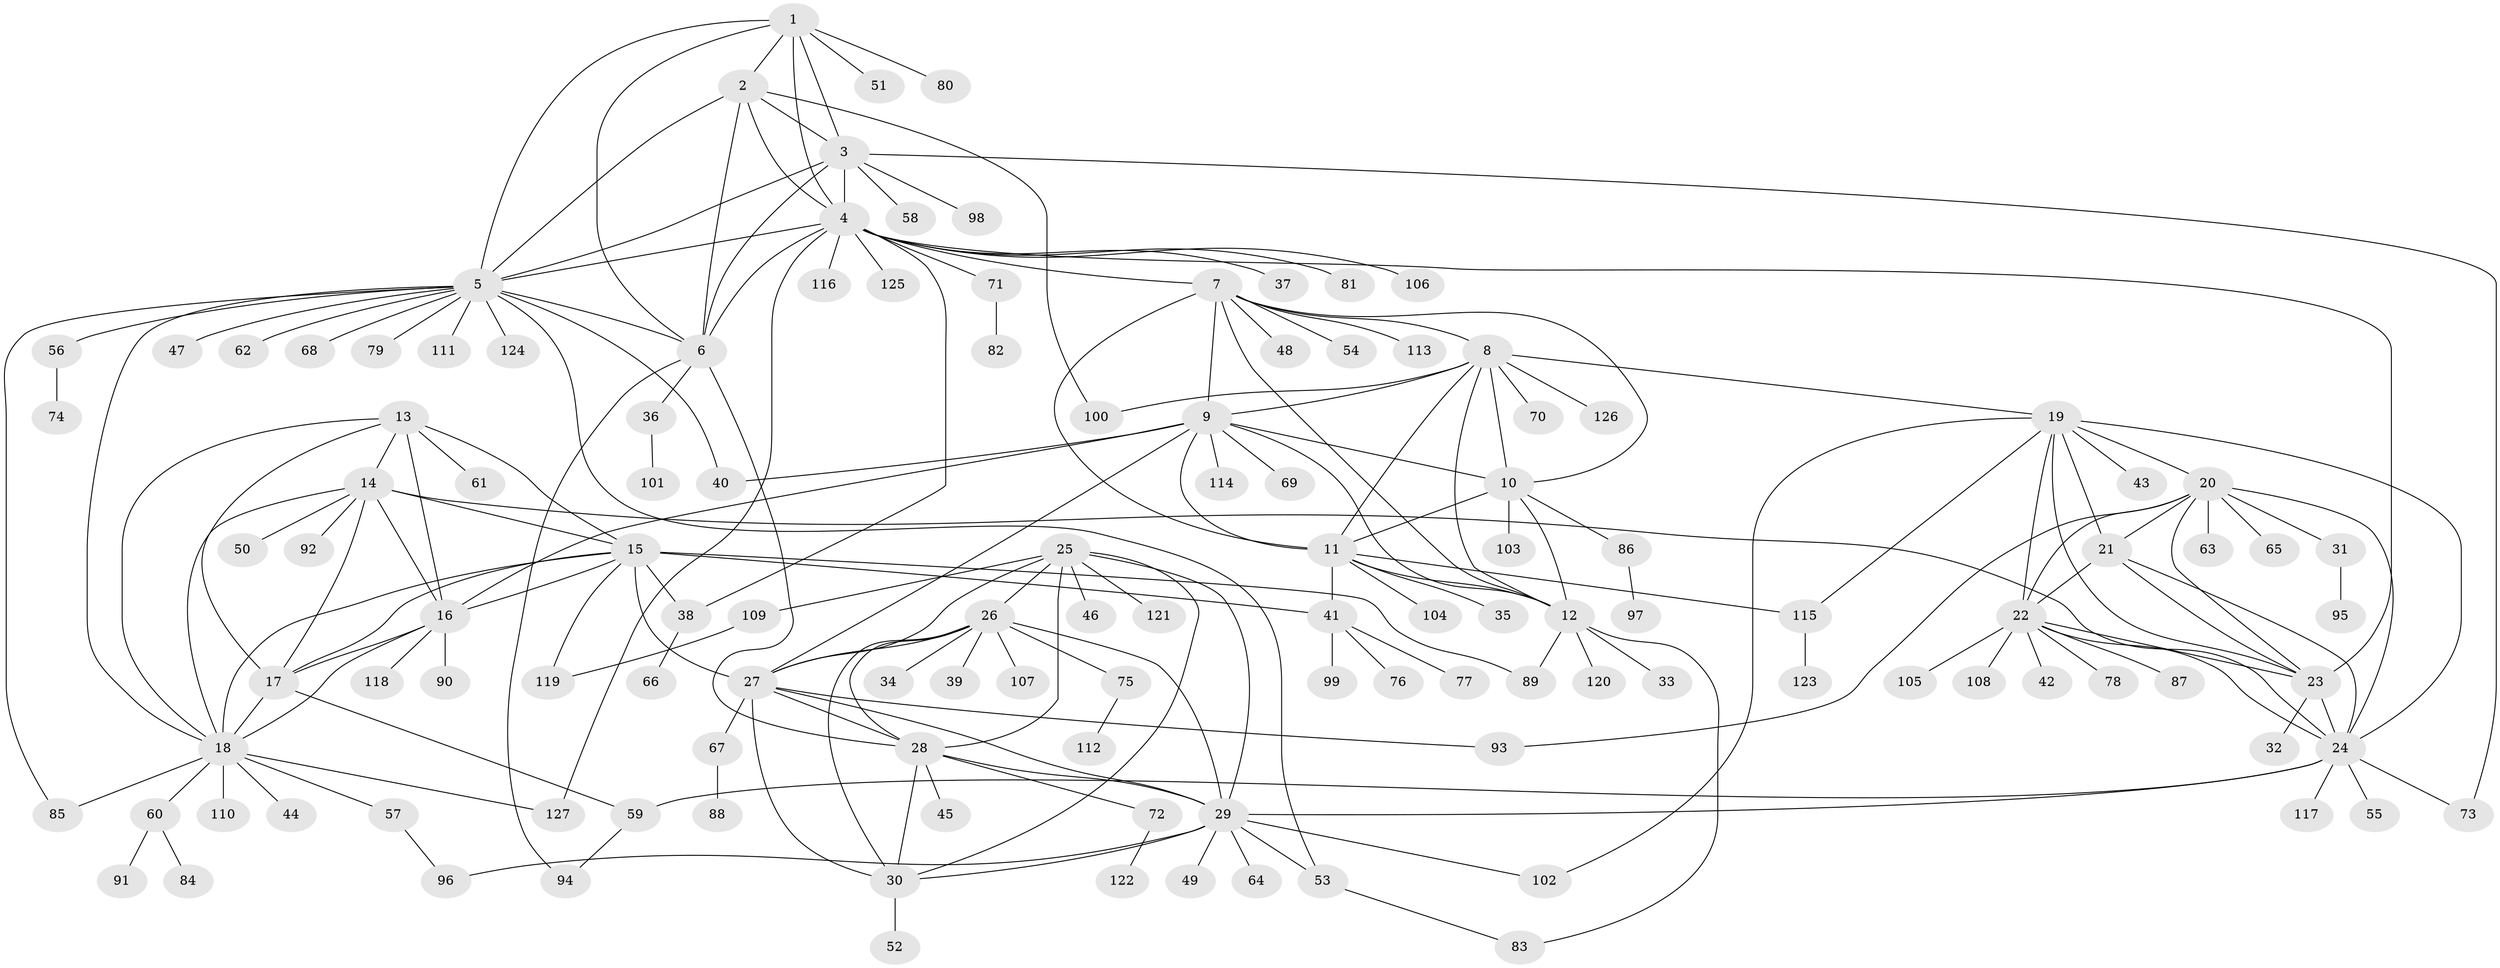 // Generated by graph-tools (version 1.1) at 2025/37/03/09/25 02:37:23]
// undirected, 127 vertices, 199 edges
graph export_dot {
graph [start="1"]
  node [color=gray90,style=filled];
  1;
  2;
  3;
  4;
  5;
  6;
  7;
  8;
  9;
  10;
  11;
  12;
  13;
  14;
  15;
  16;
  17;
  18;
  19;
  20;
  21;
  22;
  23;
  24;
  25;
  26;
  27;
  28;
  29;
  30;
  31;
  32;
  33;
  34;
  35;
  36;
  37;
  38;
  39;
  40;
  41;
  42;
  43;
  44;
  45;
  46;
  47;
  48;
  49;
  50;
  51;
  52;
  53;
  54;
  55;
  56;
  57;
  58;
  59;
  60;
  61;
  62;
  63;
  64;
  65;
  66;
  67;
  68;
  69;
  70;
  71;
  72;
  73;
  74;
  75;
  76;
  77;
  78;
  79;
  80;
  81;
  82;
  83;
  84;
  85;
  86;
  87;
  88;
  89;
  90;
  91;
  92;
  93;
  94;
  95;
  96;
  97;
  98;
  99;
  100;
  101;
  102;
  103;
  104;
  105;
  106;
  107;
  108;
  109;
  110;
  111;
  112;
  113;
  114;
  115;
  116;
  117;
  118;
  119;
  120;
  121;
  122;
  123;
  124;
  125;
  126;
  127;
  1 -- 2;
  1 -- 3;
  1 -- 4;
  1 -- 5;
  1 -- 6;
  1 -- 51;
  1 -- 80;
  2 -- 3;
  2 -- 4;
  2 -- 5;
  2 -- 6;
  2 -- 100;
  3 -- 4;
  3 -- 5;
  3 -- 6;
  3 -- 58;
  3 -- 73;
  3 -- 98;
  4 -- 5;
  4 -- 6;
  4 -- 7;
  4 -- 23;
  4 -- 37;
  4 -- 38;
  4 -- 71;
  4 -- 81;
  4 -- 106;
  4 -- 116;
  4 -- 125;
  4 -- 127;
  5 -- 6;
  5 -- 18;
  5 -- 40;
  5 -- 47;
  5 -- 53;
  5 -- 56;
  5 -- 62;
  5 -- 68;
  5 -- 79;
  5 -- 85;
  5 -- 111;
  5 -- 124;
  6 -- 28;
  6 -- 36;
  6 -- 94;
  7 -- 8;
  7 -- 9;
  7 -- 10;
  7 -- 11;
  7 -- 12;
  7 -- 48;
  7 -- 54;
  7 -- 113;
  8 -- 9;
  8 -- 10;
  8 -- 11;
  8 -- 12;
  8 -- 19;
  8 -- 70;
  8 -- 100;
  8 -- 126;
  9 -- 10;
  9 -- 11;
  9 -- 12;
  9 -- 16;
  9 -- 27;
  9 -- 40;
  9 -- 69;
  9 -- 114;
  10 -- 11;
  10 -- 12;
  10 -- 86;
  10 -- 103;
  11 -- 12;
  11 -- 35;
  11 -- 41;
  11 -- 104;
  11 -- 115;
  12 -- 33;
  12 -- 83;
  12 -- 89;
  12 -- 120;
  13 -- 14;
  13 -- 15;
  13 -- 16;
  13 -- 17;
  13 -- 18;
  13 -- 61;
  14 -- 15;
  14 -- 16;
  14 -- 17;
  14 -- 18;
  14 -- 24;
  14 -- 50;
  14 -- 92;
  15 -- 16;
  15 -- 17;
  15 -- 18;
  15 -- 27;
  15 -- 38;
  15 -- 41;
  15 -- 89;
  15 -- 119;
  16 -- 17;
  16 -- 18;
  16 -- 90;
  16 -- 118;
  17 -- 18;
  17 -- 59;
  18 -- 44;
  18 -- 57;
  18 -- 60;
  18 -- 85;
  18 -- 110;
  18 -- 127;
  19 -- 20;
  19 -- 21;
  19 -- 22;
  19 -- 23;
  19 -- 24;
  19 -- 43;
  19 -- 102;
  19 -- 115;
  20 -- 21;
  20 -- 22;
  20 -- 23;
  20 -- 24;
  20 -- 31;
  20 -- 63;
  20 -- 65;
  20 -- 93;
  21 -- 22;
  21 -- 23;
  21 -- 24;
  22 -- 23;
  22 -- 24;
  22 -- 42;
  22 -- 78;
  22 -- 87;
  22 -- 105;
  22 -- 108;
  23 -- 24;
  23 -- 32;
  24 -- 29;
  24 -- 55;
  24 -- 59;
  24 -- 73;
  24 -- 117;
  25 -- 26;
  25 -- 27;
  25 -- 28;
  25 -- 29;
  25 -- 30;
  25 -- 46;
  25 -- 109;
  25 -- 121;
  26 -- 27;
  26 -- 28;
  26 -- 29;
  26 -- 30;
  26 -- 34;
  26 -- 39;
  26 -- 75;
  26 -- 107;
  27 -- 28;
  27 -- 29;
  27 -- 30;
  27 -- 67;
  27 -- 93;
  28 -- 29;
  28 -- 30;
  28 -- 45;
  28 -- 72;
  29 -- 30;
  29 -- 49;
  29 -- 53;
  29 -- 64;
  29 -- 96;
  29 -- 102;
  30 -- 52;
  31 -- 95;
  36 -- 101;
  38 -- 66;
  41 -- 76;
  41 -- 77;
  41 -- 99;
  53 -- 83;
  56 -- 74;
  57 -- 96;
  59 -- 94;
  60 -- 84;
  60 -- 91;
  67 -- 88;
  71 -- 82;
  72 -- 122;
  75 -- 112;
  86 -- 97;
  109 -- 119;
  115 -- 123;
}
